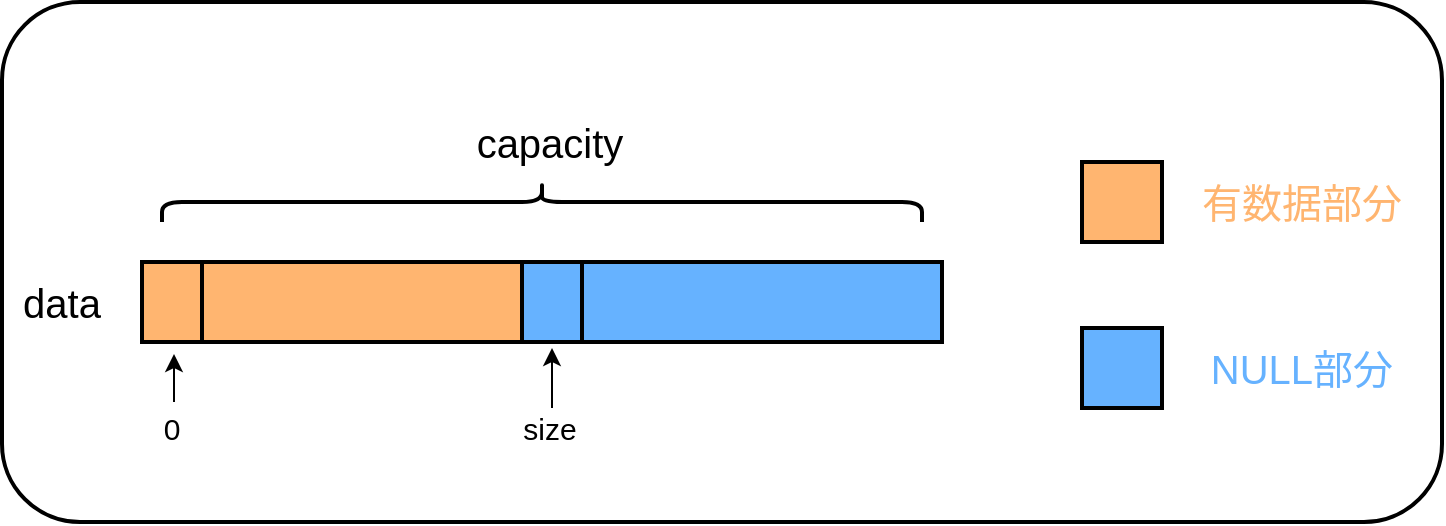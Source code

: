<mxfile version="14.8.6" type="device"><diagram id="RoW_KUht5YCA4VbuyAGw" name="Page-1"><mxGraphModel dx="1038" dy="491" grid="1" gridSize="10" guides="1" tooltips="1" connect="1" arrows="1" fold="1" page="1" pageScale="1" pageWidth="827" pageHeight="1169" math="0" shadow="0"><root><mxCell id="0"/><mxCell id="1" parent="0"/><mxCell id="XL9ZXz9yuzsHVLTSmVW1-19" value="" style="rounded=1;whiteSpace=wrap;html=1;strokeWidth=2;fillColor=#FFFFFF;" vertex="1" parent="1"><mxGeometry x="20" y="30" width="720" height="260" as="geometry"/></mxCell><mxCell id="XL9ZXz9yuzsHVLTSmVW1-1" value="" style="rounded=0;whiteSpace=wrap;html=1;strokeWidth=2;fillColor=#FFB570;" vertex="1" parent="1"><mxGeometry x="90" y="160" width="190" height="40" as="geometry"/></mxCell><mxCell id="XL9ZXz9yuzsHVLTSmVW1-3" value="&lt;font style=&quot;font-size: 20px&quot;&gt;data&lt;/font&gt;" style="text;html=1;strokeColor=none;fillColor=none;align=center;verticalAlign=middle;whiteSpace=wrap;rounded=0;" vertex="1" parent="1"><mxGeometry x="30" y="170" width="40" height="20" as="geometry"/></mxCell><mxCell id="XL9ZXz9yuzsHVLTSmVW1-4" value="" style="endArrow=none;html=1;entryX=0.5;entryY=0;entryDx=0;entryDy=0;exitX=0.5;exitY=1;exitDx=0;exitDy=0;strokeWidth=2;" edge="1" parent="1"><mxGeometry width="50" height="50" relative="1" as="geometry"><mxPoint x="120" y="200" as="sourcePoint"/><mxPoint x="120" y="160" as="targetPoint"/></mxGeometry></mxCell><mxCell id="XL9ZXz9yuzsHVLTSmVW1-5" value="" style="endArrow=classic;html=1;strokeWidth=1;" edge="1" parent="1"><mxGeometry width="50" height="50" relative="1" as="geometry"><mxPoint x="106" y="230" as="sourcePoint"/><mxPoint x="106" y="206" as="targetPoint"/></mxGeometry></mxCell><mxCell id="XL9ZXz9yuzsHVLTSmVW1-6" value="&lt;font style=&quot;font-size: 15px&quot;&gt;0&lt;/font&gt;" style="text;html=1;strokeColor=none;fillColor=none;align=center;verticalAlign=middle;whiteSpace=wrap;rounded=0;" vertex="1" parent="1"><mxGeometry x="85" y="233" width="40" height="20" as="geometry"/></mxCell><mxCell id="XL9ZXz9yuzsHVLTSmVW1-7" value="" style="rounded=0;whiteSpace=wrap;html=1;strokeWidth=2;fillColor=#66B2FF;" vertex="1" parent="1"><mxGeometry x="280" y="160" width="210" height="40" as="geometry"/></mxCell><mxCell id="XL9ZXz9yuzsHVLTSmVW1-8" value="" style="endArrow=classic;html=1;strokeWidth=1;" edge="1" parent="1"><mxGeometry width="50" height="50" relative="1" as="geometry"><mxPoint x="295" y="233.0" as="sourcePoint"/><mxPoint x="295" y="203" as="targetPoint"/></mxGeometry></mxCell><mxCell id="XL9ZXz9yuzsHVLTSmVW1-9" value="" style="endArrow=none;html=1;entryX=0.5;entryY=0;entryDx=0;entryDy=0;exitX=0.5;exitY=1;exitDx=0;exitDy=0;strokeWidth=2;" edge="1" parent="1"><mxGeometry width="50" height="50" relative="1" as="geometry"><mxPoint x="310" y="200" as="sourcePoint"/><mxPoint x="310" y="160" as="targetPoint"/></mxGeometry></mxCell><mxCell id="XL9ZXz9yuzsHVLTSmVW1-10" value="&lt;font style=&quot;font-size: 15px&quot;&gt;size&lt;/font&gt;" style="text;html=1;strokeColor=none;fillColor=none;align=center;verticalAlign=middle;whiteSpace=wrap;rounded=0;" vertex="1" parent="1"><mxGeometry x="274" y="233" width="40" height="20" as="geometry"/></mxCell><mxCell id="XL9ZXz9yuzsHVLTSmVW1-12" value="" style="shape=curlyBracket;whiteSpace=wrap;html=1;rounded=1;flipH=1;strokeWidth=2;fillColor=#66B2FF;rotation=-90;" vertex="1" parent="1"><mxGeometry x="280" y="-60" width="20" height="380" as="geometry"/></mxCell><mxCell id="XL9ZXz9yuzsHVLTSmVW1-13" value="&lt;font style=&quot;font-size: 20px&quot;&gt;capacity&lt;/font&gt;" style="text;html=1;strokeColor=none;fillColor=none;align=center;verticalAlign=middle;whiteSpace=wrap;rounded=0;" vertex="1" parent="1"><mxGeometry x="259" y="90" width="70" height="20" as="geometry"/></mxCell><mxCell id="XL9ZXz9yuzsHVLTSmVW1-14" value="" style="rounded=0;whiteSpace=wrap;html=1;strokeWidth=2;fillColor=#FFB570;" vertex="1" parent="1"><mxGeometry x="560" y="110" width="40" height="40" as="geometry"/></mxCell><mxCell id="XL9ZXz9yuzsHVLTSmVW1-15" value="" style="rounded=0;whiteSpace=wrap;html=1;strokeWidth=2;fillColor=#66B2FF;" vertex="1" parent="1"><mxGeometry x="560" y="193" width="40" height="40" as="geometry"/></mxCell><mxCell id="XL9ZXz9yuzsHVLTSmVW1-17" value="&lt;span style=&quot;font-size: 20px&quot;&gt;&lt;font color=&quot;#ffb570&quot;&gt;有数据部分&lt;/font&gt;&lt;/span&gt;" style="text;html=1;strokeColor=none;fillColor=none;align=center;verticalAlign=middle;whiteSpace=wrap;rounded=0;" vertex="1" parent="1"><mxGeometry x="610" y="120" width="120" height="20" as="geometry"/></mxCell><mxCell id="XL9ZXz9yuzsHVLTSmVW1-18" value="&lt;span style=&quot;font-size: 20px&quot;&gt;&lt;font color=&quot;#66b2ff&quot;&gt;NULL部分&lt;/font&gt;&lt;/span&gt;" style="text;html=1;strokeColor=none;fillColor=none;align=center;verticalAlign=middle;whiteSpace=wrap;rounded=0;" vertex="1" parent="1"><mxGeometry x="610" y="203" width="120" height="20" as="geometry"/></mxCell></root></mxGraphModel></diagram></mxfile>